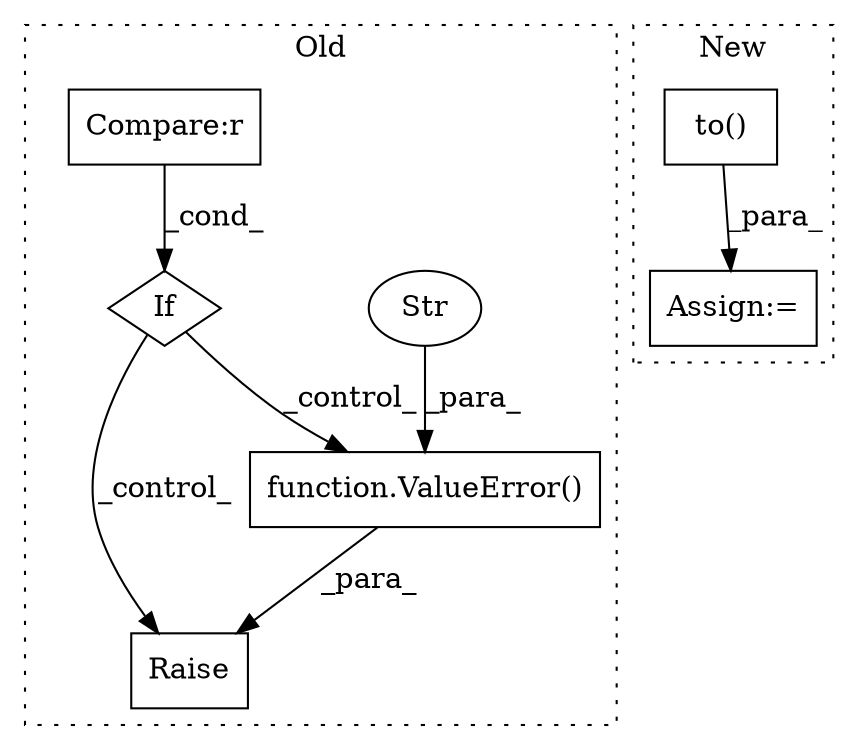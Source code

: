 digraph G {
subgraph cluster0 {
1 [label="function.ValueError()" a="75" s="26763,26840" l="11,1" shape="box"];
3 [label="If" a="96" s="26710" l="3" shape="diamond"];
4 [label="Str" a="66" s="26774" l="66" shape="ellipse"];
5 [label="Compare:r" a="40" s="26713" l="22" shape="box"];
6 [label="Raise" a="91" s="26757" l="6" shape="box"];
label = "Old";
style="dotted";
}
subgraph cluster1 {
2 [label="to()" a="75" s="38607" l="41" shape="box"];
7 [label="Assign:=" a="68" s="38811" l="3" shape="box"];
label = "New";
style="dotted";
}
1 -> 6 [label="_para_"];
2 -> 7 [label="_para_"];
3 -> 6 [label="_control_"];
3 -> 1 [label="_control_"];
4 -> 1 [label="_para_"];
5 -> 3 [label="_cond_"];
}